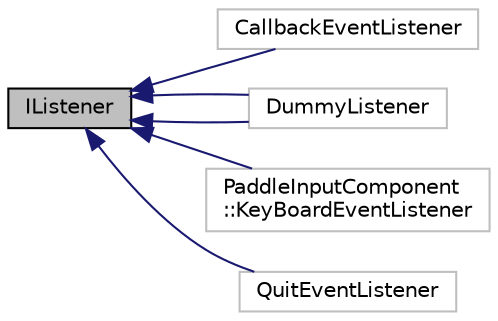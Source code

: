 digraph "IListener"
{
 // LATEX_PDF_SIZE
  edge [fontname="Helvetica",fontsize="10",labelfontname="Helvetica",labelfontsize="10"];
  node [fontname="Helvetica",fontsize="10",shape=record];
  rankdir="LR";
  Node1 [label="IListener",height=0.2,width=0.4,color="black", fillcolor="grey75", style="filled", fontcolor="black",tooltip=" "];
  Node1 -> Node2 [dir="back",color="midnightblue",fontsize="10",style="solid",fontname="Helvetica"];
  Node2 [label="CallbackEventListener",height=0.2,width=0.4,color="grey75", fillcolor="white", style="filled",URL="$struct_callback_event_listener.html",tooltip=" "];
  Node1 -> Node3 [dir="back",color="midnightblue",fontsize="10",style="solid",fontname="Helvetica"];
  Node3 [label="DummyListener",height=0.2,width=0.4,color="grey75", fillcolor="white", style="filled",URL="$struct_dummy_listener.html",tooltip=" "];
  Node1 -> Node3 [dir="back",color="midnightblue",fontsize="10",style="solid",fontname="Helvetica"];
  Node1 -> Node4 [dir="back",color="midnightblue",fontsize="10",style="solid",fontname="Helvetica"];
  Node4 [label="PaddleInputComponent\l::KeyBoardEventListener",height=0.2,width=0.4,color="grey75", fillcolor="white", style="filled",URL="$struct_paddle_input_component_1_1_key_board_event_listener.html",tooltip=" "];
  Node1 -> Node5 [dir="back",color="midnightblue",fontsize="10",style="solid",fontname="Helvetica"];
  Node5 [label="QuitEventListener",height=0.2,width=0.4,color="grey75", fillcolor="white", style="filled",URL="$struct_quit_event_listener.html",tooltip=" "];
}
